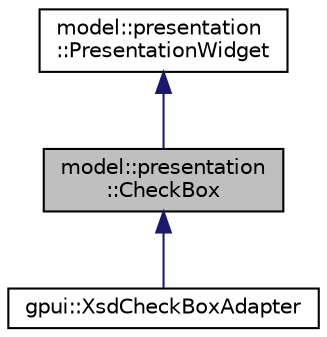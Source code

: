 digraph "model::presentation::CheckBox"
{
 // LATEX_PDF_SIZE
  edge [fontname="Helvetica",fontsize="10",labelfontname="Helvetica",labelfontsize="10"];
  node [fontname="Helvetica",fontsize="10",shape=record];
  Node1 [label="model::presentation\l::CheckBox",height=0.2,width=0.4,color="black", fillcolor="grey75", style="filled", fontcolor="black",tooltip="The CheckBox element represents a check box parameter."];
  Node2 -> Node1 [dir="back",color="midnightblue",fontsize="10",style="solid",fontname="Helvetica"];
  Node2 [label="model::presentation\l::PresentationWidget",height=0.2,width=0.4,color="black", fillcolor="white", style="filled",URL="$classmodel_1_1presentation_1_1_presentation_widget.html",tooltip="The PresentationWidget class base class for all widgets supported by ADMX/ADML format."];
  Node1 -> Node3 [dir="back",color="midnightblue",fontsize="10",style="solid",fontname="Helvetica"];
  Node3 [label="gpui::XsdCheckBoxAdapter",height=0.2,width=0.4,color="black", fillcolor="white", style="filled",URL="$classgpui_1_1_xsd_check_box_adapter.html",tooltip=" "];
}
